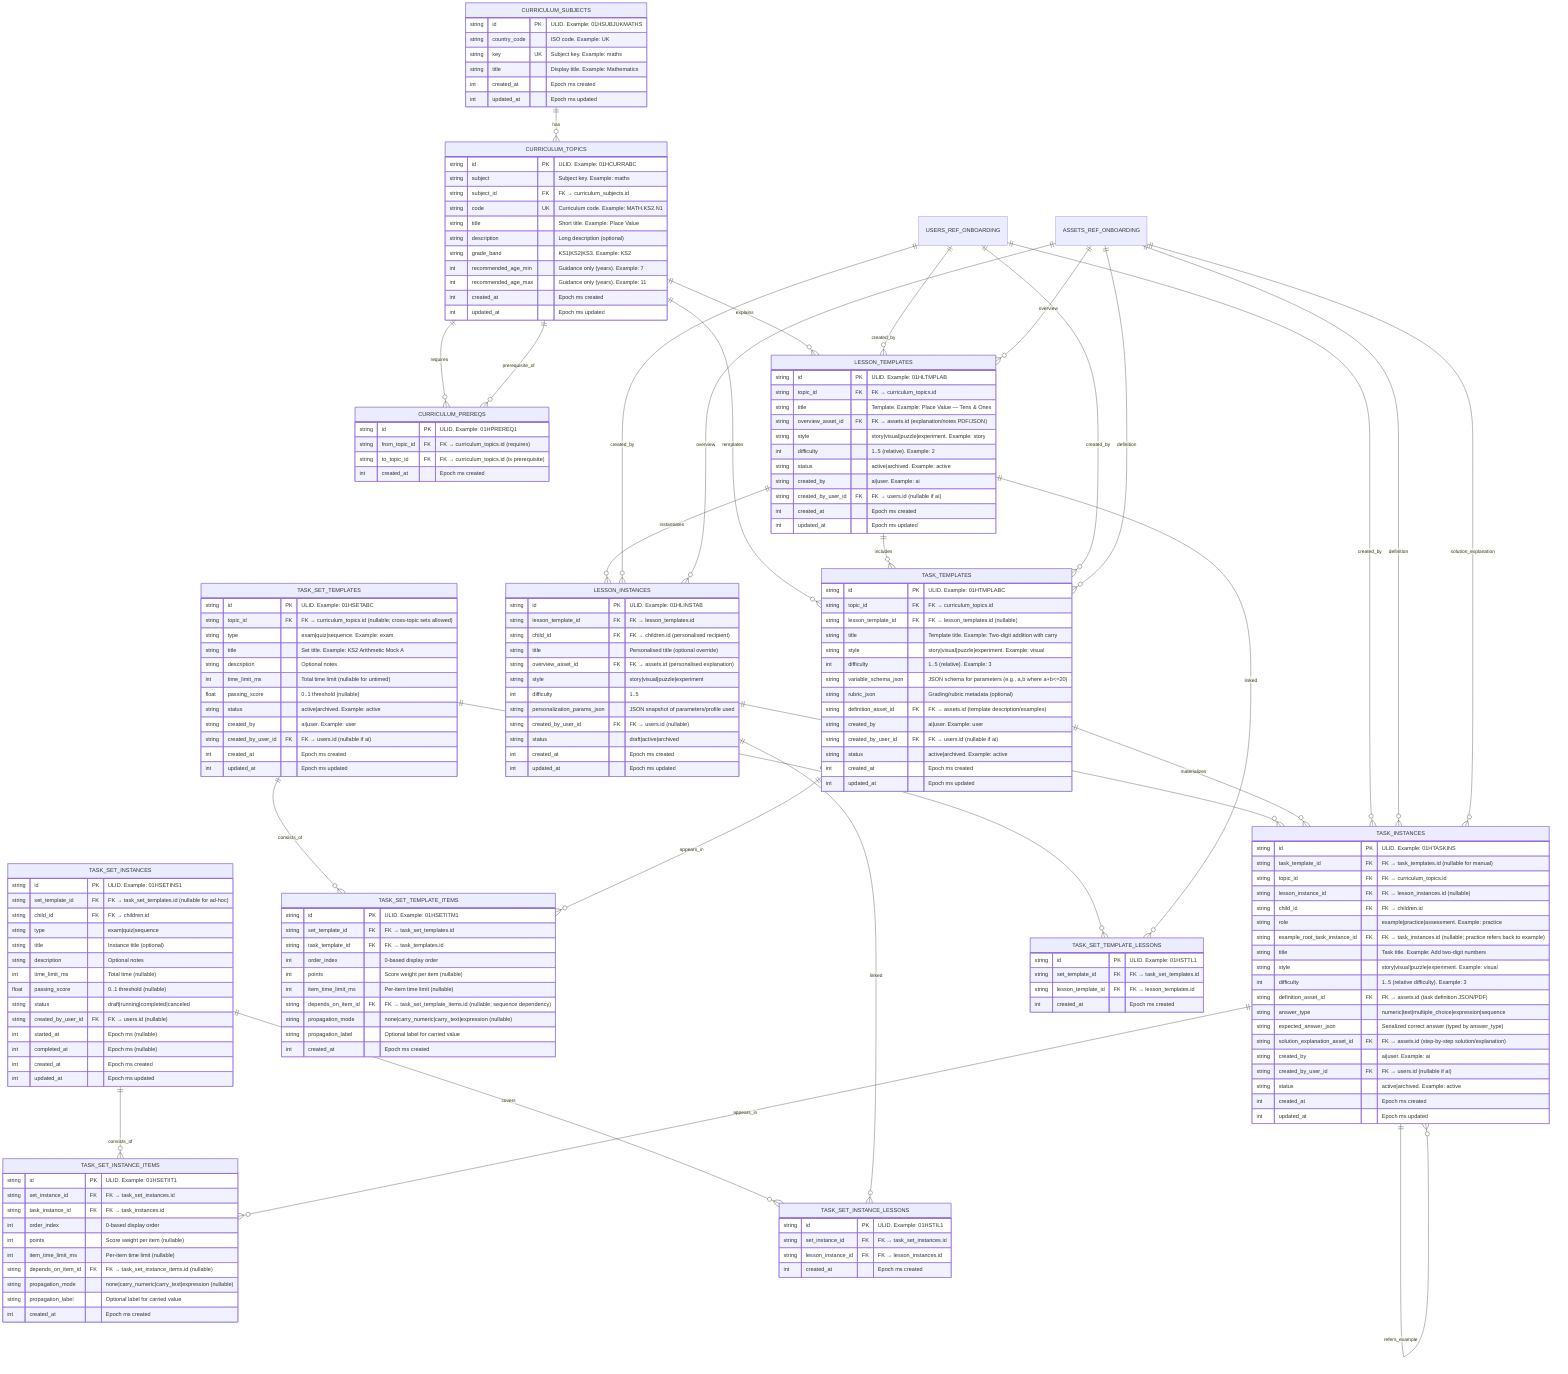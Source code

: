 %% Domain: Tasks, Lessons & Curriculum (UK-first)
erDiagram
    CURRICULUM_SUBJECTS {
        string id PK "ULID. Example: 01HSUBJUKMATHS"
        string country_code "ISO code. Example: UK"
        string key UK "Subject key. Example: maths"
        string title "Display title. Example: Mathematics"
        int created_at "Epoch ms created"
        int updated_at "Epoch ms updated"
    }

    CURRICULUM_TOPICS {
        string id PK "ULID. Example: 01HCURRABC"
        string subject "Subject key. Example: maths"
        string subject_id FK "FK → curriculum_subjects.id"
        string code UK "Curriculum code. Example: MATH.KS2.N1"
        string title "Short title. Example: Place Value"
        string description "Long description (optional)"
        string grade_band "KS1|KS2|KS3. Example: KS2"
        int recommended_age_min "Guidance only (years). Example: 7"
        int recommended_age_max "Guidance only (years). Example: 11"
        int created_at "Epoch ms created"
        int updated_at "Epoch ms updated"
    }

    CURRICULUM_PREREQS {
        string id PK "ULID. Example: 01HPREREQ1"
        string from_topic_id FK "FK → curriculum_topics.id (requires)"
        string to_topic_id FK "FK → curriculum_topics.id (is prerequisite)"
        int created_at "Epoch ms created"
    }

    LESSON_TEMPLATES {
        string id PK "ULID. Example: 01HLTMPLAB"
        string topic_id FK "FK → curriculum_topics.id"
        string title "Template. Example: Place Value — Tens & Ones"
        string overview_asset_id FK "FK → assets.id (explanation/notes PDF/JSON)"
        string style "story|visual|puzzle|experiment. Example: story"
        int difficulty "1..5 (relative). Example: 2"
        string status "active|archived. Example: active"
        string created_by "ai|user. Example: ai"
        string created_by_user_id FK "FK → users.id (nullable if ai)"
        int created_at "Epoch ms created"
        int updated_at "Epoch ms updated"
    }

    LESSON_INSTANCES {
        string id PK "ULID. Example: 01HLINSTAB"
        string lesson_template_id FK "FK → lesson_templates.id"
        string child_id FK "FK → children.id (personalised recipient)"
        string title "Personalised title (optional override)"
        string overview_asset_id FK "FK → assets.id (personalised explanation)"
        string style "story|visual|puzzle|experiment"
        int difficulty "1..5"
        string personalization_params_json "JSON snapshot of parameters/profile used"
        string created_by_user_id FK "FK → users.id (nullable)"
        string status "draft|active|archived"
        int created_at "Epoch ms created"
        int updated_at "Epoch ms updated"
    }

    TASK_TEMPLATES {
        string id PK "ULID. Example: 01HTMPLABC"
        string topic_id FK "FK → curriculum_topics.id"
        string lesson_template_id FK "FK → lesson_templates.id (nullable)"
        string title "Template title. Example: Two-digit addition with carry"
        string style "story|visual|puzzle|experiment. Example: visual"
        int difficulty "1..5 (relative). Example: 3"
        string variable_schema_json "JSON schema for parameters (e.g., a,b where a+b<=20)"
        string rubric_json "Grading/rubric metadata (optional)"
        string definition_asset_id FK "FK → assets.id (template description/examples)"
        string created_by "ai|user. Example: user"
        string created_by_user_id FK "FK → users.id (nullable if ai)"
        string status "active|archived. Example: active"
        int created_at "Epoch ms created"
        int updated_at "Epoch ms updated"
    }

    TASK_INSTANCES {
        string id PK "ULID. Example: 01HTASKINS"
        string task_template_id FK "FK → task_templates.id (nullable for manual)"
        string topic_id FK "FK → curriculum_topics.id"
        string lesson_instance_id FK "FK → lesson_instances.id (nullable)"
        string child_id FK "FK → children.id"
        string role "example|practice|assessment. Example: practice"
        string example_root_task_instance_id FK "FK → task_instances.id (nullable; practice refers back to example)"
        string title "Task title. Example: Add two-digit numbers"
        string style "story|visual|puzzle|experiment. Example: visual"
        int difficulty "1..5 (relative difficulty). Example: 3"
        string definition_asset_id FK "FK → assets.id (task definition JSON/PDF)"
        string answer_type "numeric|text|multiple_choice|expression|sequence"
        string expected_answer_json "Serialized correct answer (typed by answer_type)"
        string solution_explanation_asset_id FK "FK → assets.id (step-by-step solution/explanation)"
        string created_by "ai|user. Example: ai"
        string created_by_user_id FK "FK → users.id (nullable if ai)"
        string status "active|archived. Example: active"
        int created_at "Epoch ms created"
        int updated_at "Epoch ms updated"
    }

    TASK_SET_TEMPLATES {
        string id PK "ULID. Example: 01HSETABC"
        string topic_id FK "FK → curriculum_topics.id (nullable; cross-topic sets allowed)"
        string type "exam|quiz|sequence. Example: exam"
        string title "Set title. Example: KS2 Arithmetic Mock A"
        string description "Optional notes"
        int time_limit_ms "Total time limit (nullable for untimed)"
        float passing_score "0..1 threshold (nullable)"
        string status "active|archived. Example: active"
        string created_by "ai|user. Example: user"
        string created_by_user_id FK "FK → users.id (nullable if ai)"
        int created_at "Epoch ms created"
        int updated_at "Epoch ms updated"
    }

    TASK_SET_TEMPLATE_ITEMS {
        string id PK "ULID. Example: 01HSETITM1"
        string set_template_id FK "FK → task_set_templates.id"
        string task_template_id FK "FK → task_templates.id"
        int order_index "0‑based display order"
        int points "Score weight per item (nullable)"
        int item_time_limit_ms "Per-item time limit (nullable)"
        string depends_on_item_id FK "FK → task_set_template_items.id (nullable; sequence dependency)"
        string propagation_mode "none|carry_numeric|carry_text|expression (nullable)"
        string propagation_label "Optional label for carried value"
        int created_at "Epoch ms created"
    }

    TASK_SET_INSTANCES {
        string id PK "ULID. Example: 01HSETINS1"
        string set_template_id FK "FK → task_set_templates.id (nullable for ad-hoc)"
        string child_id FK "FK → children.id"
        string type "exam|quiz|sequence"
        string title "Instance title (optional)"
        string description "Optional notes"
        int time_limit_ms "Total time (nullable)"
        float passing_score "0..1 threshold (nullable)"
        string status "draft|running|completed|canceled"
        string created_by_user_id FK "FK → users.id (nullable)"
        int started_at "Epoch ms (nullable)"
        int completed_at "Epoch ms (nullable)"
        int created_at "Epoch ms created"
        int updated_at "Epoch ms updated"
    }

    TASK_SET_INSTANCE_ITEMS {
        string id PK "ULID. Example: 01HSETIIT1"
        string set_instance_id FK "FK → task_set_instances.id"
        string task_instance_id FK "FK → task_instances.id"
        int order_index "0‑based display order"
        int points "Score weight per item (nullable)"
        int item_time_limit_ms "Per-item time limit (nullable)"
        string depends_on_item_id FK "FK → task_set_instance_items.id (nullable)"
        string propagation_mode "none|carry_numeric|carry_text|expression (nullable)"
        string propagation_label "Optional label for carried value"
        int created_at "Epoch ms created"
    }

    TASK_SET_TEMPLATE_LESSONS {
        string id PK "ULID. Example: 01HSTTL1"
        string set_template_id FK "FK → task_set_templates.id"
        string lesson_template_id FK "FK → lesson_templates.id"
        int created_at "Epoch ms created"
    }

    TASK_SET_INSTANCE_LESSONS {
        string id PK "ULID. Example: 01HSTIL1"
        string set_instance_id FK "FK → task_set_instances.id"
        string lesson_instance_id FK "FK → lesson_instances.id"
        int created_at "Epoch ms created"
    }

    %% USERS and ASSETS are defined in onboarding ERD; referenced here only.

    %% Relationships
    CURRICULUM_SUBJECTS ||--o{ CURRICULUM_TOPICS : has
    CURRICULUM_TOPICS ||--o{ CURRICULUM_PREREQS : requires
    CURRICULUM_TOPICS ||--o{ CURRICULUM_PREREQS : prerequisite_of

    CURRICULUM_TOPICS ||--o{ LESSON_TEMPLATES : explains
    LESSON_TEMPLATES ||--o{ LESSON_INSTANCES : instantiates
    CURRICULUM_TOPICS ||--o{ TASK_TEMPLATES : templates
    LESSON_TEMPLATES ||--o{ TASK_TEMPLATES : includes
    LESSON_INSTANCES ||--o{ TASK_INSTANCES : includes
    TASK_TEMPLATES ||--o{ TASK_INSTANCES : materializes
    TASK_INSTANCES ||--o{ TASK_INSTANCES : refers_example
    TASK_SET_TEMPLATES ||--o{ TASK_SET_TEMPLATE_ITEMS : consists_of
    TASK_TEMPLATES ||--o{ TASK_SET_TEMPLATE_ITEMS : appears_in
    TASK_SET_INSTANCES ||--o{ TASK_SET_INSTANCE_ITEMS : consists_of
    TASK_INSTANCES ||--o{ TASK_SET_INSTANCE_ITEMS : appears_in
    TASK_SET_TEMPLATES ||--o{ TASK_SET_TEMPLATE_LESSONS : covers
    LESSON_TEMPLATES ||--o{ TASK_SET_TEMPLATE_LESSONS : linked
    TASK_SET_INSTANCES ||--o{ TASK_SET_INSTANCE_LESSONS : covers
    LESSON_INSTANCES ||--o{ TASK_SET_INSTANCE_LESSONS : linked
    USERS_REF_ONBOARDING ||--o{ TASK_TEMPLATES : created_by
    USERS_REF_ONBOARDING ||--o{ LESSON_TEMPLATES : created_by
    USERS_REF_ONBOARDING ||--o{ TASK_INSTANCES : created_by
    USERS_REF_ONBOARDING ||--o{ LESSON_INSTANCES : created_by
    ASSETS_REF_ONBOARDING ||--o{ TASK_TEMPLATES : definition
    ASSETS_REF_ONBOARDING ||--o{ TASK_INSTANCES : definition
    ASSETS_REF_ONBOARDING ||--o{ TASK_INSTANCES : solution_explanation
    ASSETS_REF_ONBOARDING ||--o{ LESSON_TEMPLATES : overview
    ASSETS_REF_ONBOARDING ||--o{ LESSON_INSTANCES : overview

    %% Generation jobs are modeled in docs/assets/erd-generation.mmd